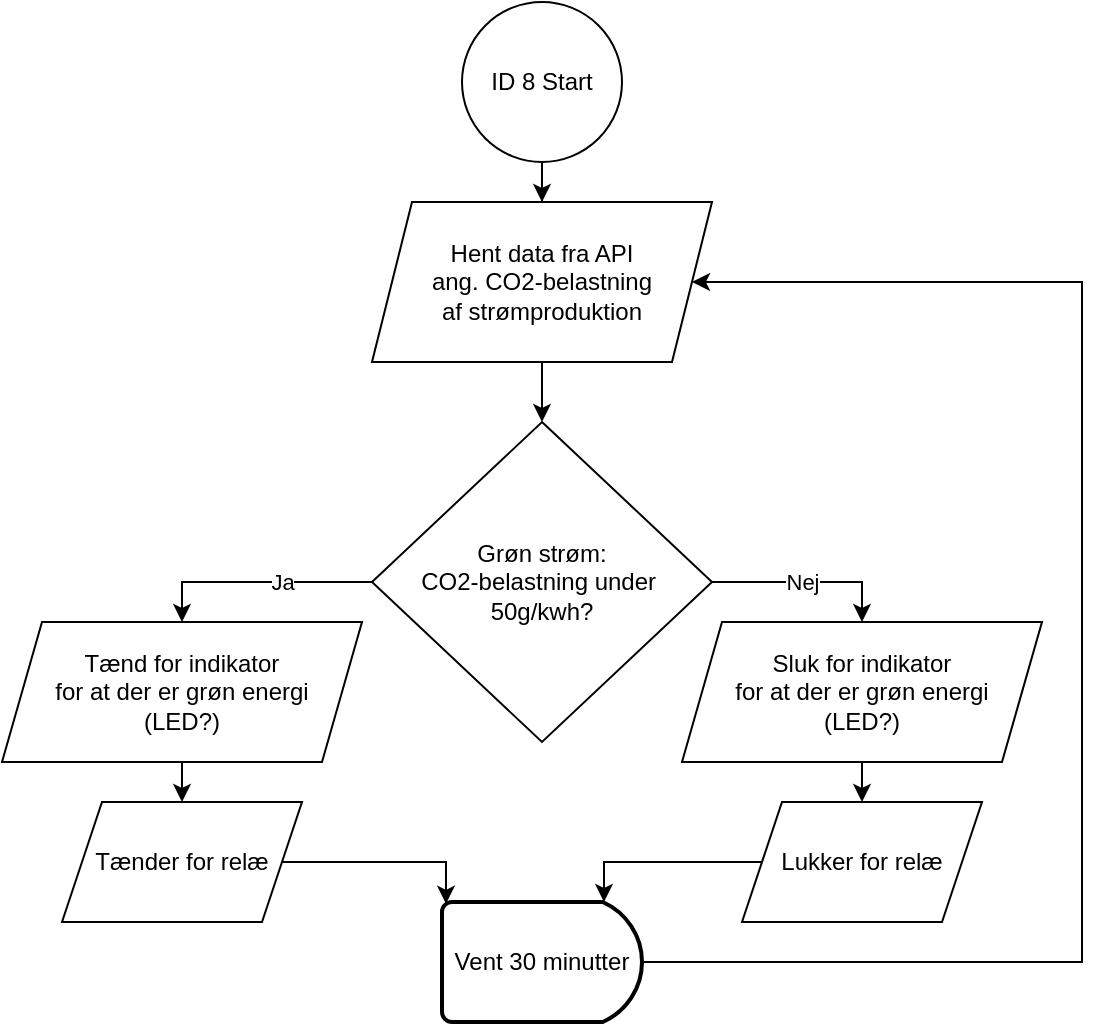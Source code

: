 <mxfile version="25.0.1">
  <diagram name="Side-1" id="MIh432SVvvTU2UH0zctk">
    <mxGraphModel dx="-3" dy="2030" grid="1" gridSize="10" guides="1" tooltips="1" connect="1" arrows="1" fold="1" page="1" pageScale="1" pageWidth="827" pageHeight="1169" math="0" shadow="0">
      <root>
        <mxCell id="0" />
        <mxCell id="1" parent="0" />
        <mxCell id="JBFvpoAypBMXisZYCuYG-1" style="edgeStyle=orthogonalEdgeStyle;rounded=0;orthogonalLoop=1;jettySize=auto;html=1;entryX=0.5;entryY=0;entryDx=0;entryDy=0;" parent="1" source="JBFvpoAypBMXisZYCuYG-5" target="JBFvpoAypBMXisZYCuYG-21" edge="1">
          <mxGeometry relative="1" as="geometry" />
        </mxCell>
        <mxCell id="JBFvpoAypBMXisZYCuYG-2" value="Ja" style="edgeLabel;html=1;align=center;verticalAlign=middle;resizable=0;points=[];" parent="JBFvpoAypBMXisZYCuYG-1" vertex="1" connectable="0">
          <mxGeometry x="-0.314" y="2" relative="1" as="geometry">
            <mxPoint x="-6" y="-2" as="offset" />
          </mxGeometry>
        </mxCell>
        <mxCell id="JBFvpoAypBMXisZYCuYG-3" style="edgeStyle=orthogonalEdgeStyle;rounded=0;orthogonalLoop=1;jettySize=auto;html=1;entryX=0.5;entryY=0;entryDx=0;entryDy=0;exitX=1;exitY=0.5;exitDx=0;exitDy=0;" parent="1" source="JBFvpoAypBMXisZYCuYG-5" target="JBFvpoAypBMXisZYCuYG-22" edge="1">
          <mxGeometry relative="1" as="geometry" />
        </mxCell>
        <mxCell id="JBFvpoAypBMXisZYCuYG-4" value="Nej" style="edgeLabel;html=1;align=center;verticalAlign=middle;resizable=0;points=[];" parent="JBFvpoAypBMXisZYCuYG-3" vertex="1" connectable="0">
          <mxGeometry x="-0.6" y="2" relative="1" as="geometry">
            <mxPoint x="26" y="2" as="offset" />
          </mxGeometry>
        </mxCell>
        <mxCell id="JBFvpoAypBMXisZYCuYG-5" value="Grøn strøm: &lt;br&gt;&lt;div&gt;CO2-belastning under&amp;nbsp;&lt;/div&gt;&lt;div&gt;50g/kwh?&lt;/div&gt;" style="rhombus;whiteSpace=wrap;html=1;" parent="1" vertex="1">
          <mxGeometry x="1225" y="200" width="170" height="160" as="geometry" />
        </mxCell>
        <mxCell id="JBFvpoAypBMXisZYCuYG-16" value="" style="edgeStyle=orthogonalEdgeStyle;rounded=0;orthogonalLoop=1;jettySize=auto;html=1;" parent="1" source="JBFvpoAypBMXisZYCuYG-7" target="JBFvpoAypBMXisZYCuYG-15" edge="1">
          <mxGeometry relative="1" as="geometry" />
        </mxCell>
        <mxCell id="JBFvpoAypBMXisZYCuYG-7" value="ID 8 Start" style="ellipse;whiteSpace=wrap;html=1;aspect=fixed;" parent="1" vertex="1">
          <mxGeometry x="1270" y="-10" width="80" height="80" as="geometry" />
        </mxCell>
        <mxCell id="JBFvpoAypBMXisZYCuYG-8" style="edgeStyle=orthogonalEdgeStyle;rounded=0;orthogonalLoop=1;jettySize=auto;html=1;entryX=0.02;entryY=0.015;entryDx=0;entryDy=0;entryPerimeter=0;" parent="1" source="JBFvpoAypBMXisZYCuYG-9" target="JBFvpoAypBMXisZYCuYG-18" edge="1">
          <mxGeometry relative="1" as="geometry">
            <mxPoint x="1250" y="470" as="targetPoint" />
          </mxGeometry>
        </mxCell>
        <mxCell id="JBFvpoAypBMXisZYCuYG-9" value="Tænder for relæ" style="shape=parallelogram;perimeter=parallelogramPerimeter;whiteSpace=wrap;html=1;fixedSize=1;" parent="1" vertex="1">
          <mxGeometry x="1070" y="390" width="120" height="60" as="geometry" />
        </mxCell>
        <mxCell id="JBFvpoAypBMXisZYCuYG-10" style="edgeStyle=orthogonalEdgeStyle;rounded=0;orthogonalLoop=1;jettySize=auto;html=1;entryX=0.81;entryY=0;entryDx=0;entryDy=0;exitX=0;exitY=0.5;exitDx=0;exitDy=0;entryPerimeter=0;" parent="1" source="JBFvpoAypBMXisZYCuYG-11" target="JBFvpoAypBMXisZYCuYG-18" edge="1">
          <mxGeometry relative="1" as="geometry">
            <mxPoint x="1440" y="390" as="sourcePoint" />
            <mxPoint x="1370" y="470" as="targetPoint" />
          </mxGeometry>
        </mxCell>
        <mxCell id="JBFvpoAypBMXisZYCuYG-11" value="Lukker for relæ" style="shape=parallelogram;perimeter=parallelogramPerimeter;whiteSpace=wrap;html=1;fixedSize=1;" parent="1" vertex="1">
          <mxGeometry x="1410" y="390" width="120" height="60" as="geometry" />
        </mxCell>
        <mxCell id="JBFvpoAypBMXisZYCuYG-17" value="" style="edgeStyle=orthogonalEdgeStyle;rounded=0;orthogonalLoop=1;jettySize=auto;html=1;" parent="1" source="JBFvpoAypBMXisZYCuYG-15" target="JBFvpoAypBMXisZYCuYG-5" edge="1">
          <mxGeometry relative="1" as="geometry" />
        </mxCell>
        <mxCell id="JBFvpoAypBMXisZYCuYG-15" value="&lt;div&gt;Hent data fra API&lt;/div&gt;&lt;div&gt;ang. CO2-belastning&lt;/div&gt;&lt;div&gt;af strømproduktion&lt;br&gt;&lt;/div&gt;" style="shape=parallelogram;perimeter=parallelogramPerimeter;whiteSpace=wrap;html=1;fixedSize=1;" parent="1" vertex="1">
          <mxGeometry x="1225" y="90" width="170" height="80" as="geometry" />
        </mxCell>
        <mxCell id="JBFvpoAypBMXisZYCuYG-19" style="edgeStyle=orthogonalEdgeStyle;rounded=0;orthogonalLoop=1;jettySize=auto;html=1;exitX=1;exitY=0.5;exitDx=0;exitDy=0;exitPerimeter=0;entryX=1;entryY=0.5;entryDx=0;entryDy=0;" parent="1" source="JBFvpoAypBMXisZYCuYG-18" target="JBFvpoAypBMXisZYCuYG-15" edge="1">
          <mxGeometry relative="1" as="geometry">
            <Array as="points">
              <mxPoint x="1580" y="470" />
              <mxPoint x="1580" y="130" />
            </Array>
          </mxGeometry>
        </mxCell>
        <mxCell id="JBFvpoAypBMXisZYCuYG-18" value="&lt;div&gt;Vent 30 minutter&lt;br&gt;&lt;/div&gt;" style="strokeWidth=2;html=1;shape=mxgraph.flowchart.delay;whiteSpace=wrap;" parent="1" vertex="1">
          <mxGeometry x="1260" y="440" width="100" height="60" as="geometry" />
        </mxCell>
        <mxCell id="JBFvpoAypBMXisZYCuYG-23" style="edgeStyle=orthogonalEdgeStyle;rounded=0;orthogonalLoop=1;jettySize=auto;html=1;exitX=0.5;exitY=1;exitDx=0;exitDy=0;entryX=0.5;entryY=0;entryDx=0;entryDy=0;" parent="1" source="JBFvpoAypBMXisZYCuYG-21" target="JBFvpoAypBMXisZYCuYG-9" edge="1">
          <mxGeometry relative="1" as="geometry" />
        </mxCell>
        <mxCell id="JBFvpoAypBMXisZYCuYG-21" value="&lt;div&gt;Tænd for indikator&lt;/div&gt;&lt;div&gt;for at der er grøn energi&lt;br&gt;&lt;/div&gt;&lt;div&gt;(LED?)&lt;br&gt;&lt;/div&gt;" style="shape=parallelogram;perimeter=parallelogramPerimeter;whiteSpace=wrap;html=1;fixedSize=1;" parent="1" vertex="1">
          <mxGeometry x="1040" y="300" width="180" height="70" as="geometry" />
        </mxCell>
        <mxCell id="JBFvpoAypBMXisZYCuYG-26" style="edgeStyle=orthogonalEdgeStyle;rounded=0;orthogonalLoop=1;jettySize=auto;html=1;exitX=0.5;exitY=1;exitDx=0;exitDy=0;entryX=0.5;entryY=0;entryDx=0;entryDy=0;" parent="1" source="JBFvpoAypBMXisZYCuYG-22" target="JBFvpoAypBMXisZYCuYG-11" edge="1">
          <mxGeometry relative="1" as="geometry" />
        </mxCell>
        <mxCell id="JBFvpoAypBMXisZYCuYG-22" value="&lt;div&gt;Sluk for indikator&lt;/div&gt;&lt;div&gt;for at der er grøn energi&lt;br&gt;(LED?)&lt;br&gt;&lt;/div&gt;" style="shape=parallelogram;perimeter=parallelogramPerimeter;whiteSpace=wrap;html=1;fixedSize=1;" parent="1" vertex="1">
          <mxGeometry x="1380" y="300" width="180" height="70" as="geometry" />
        </mxCell>
      </root>
    </mxGraphModel>
  </diagram>
</mxfile>
